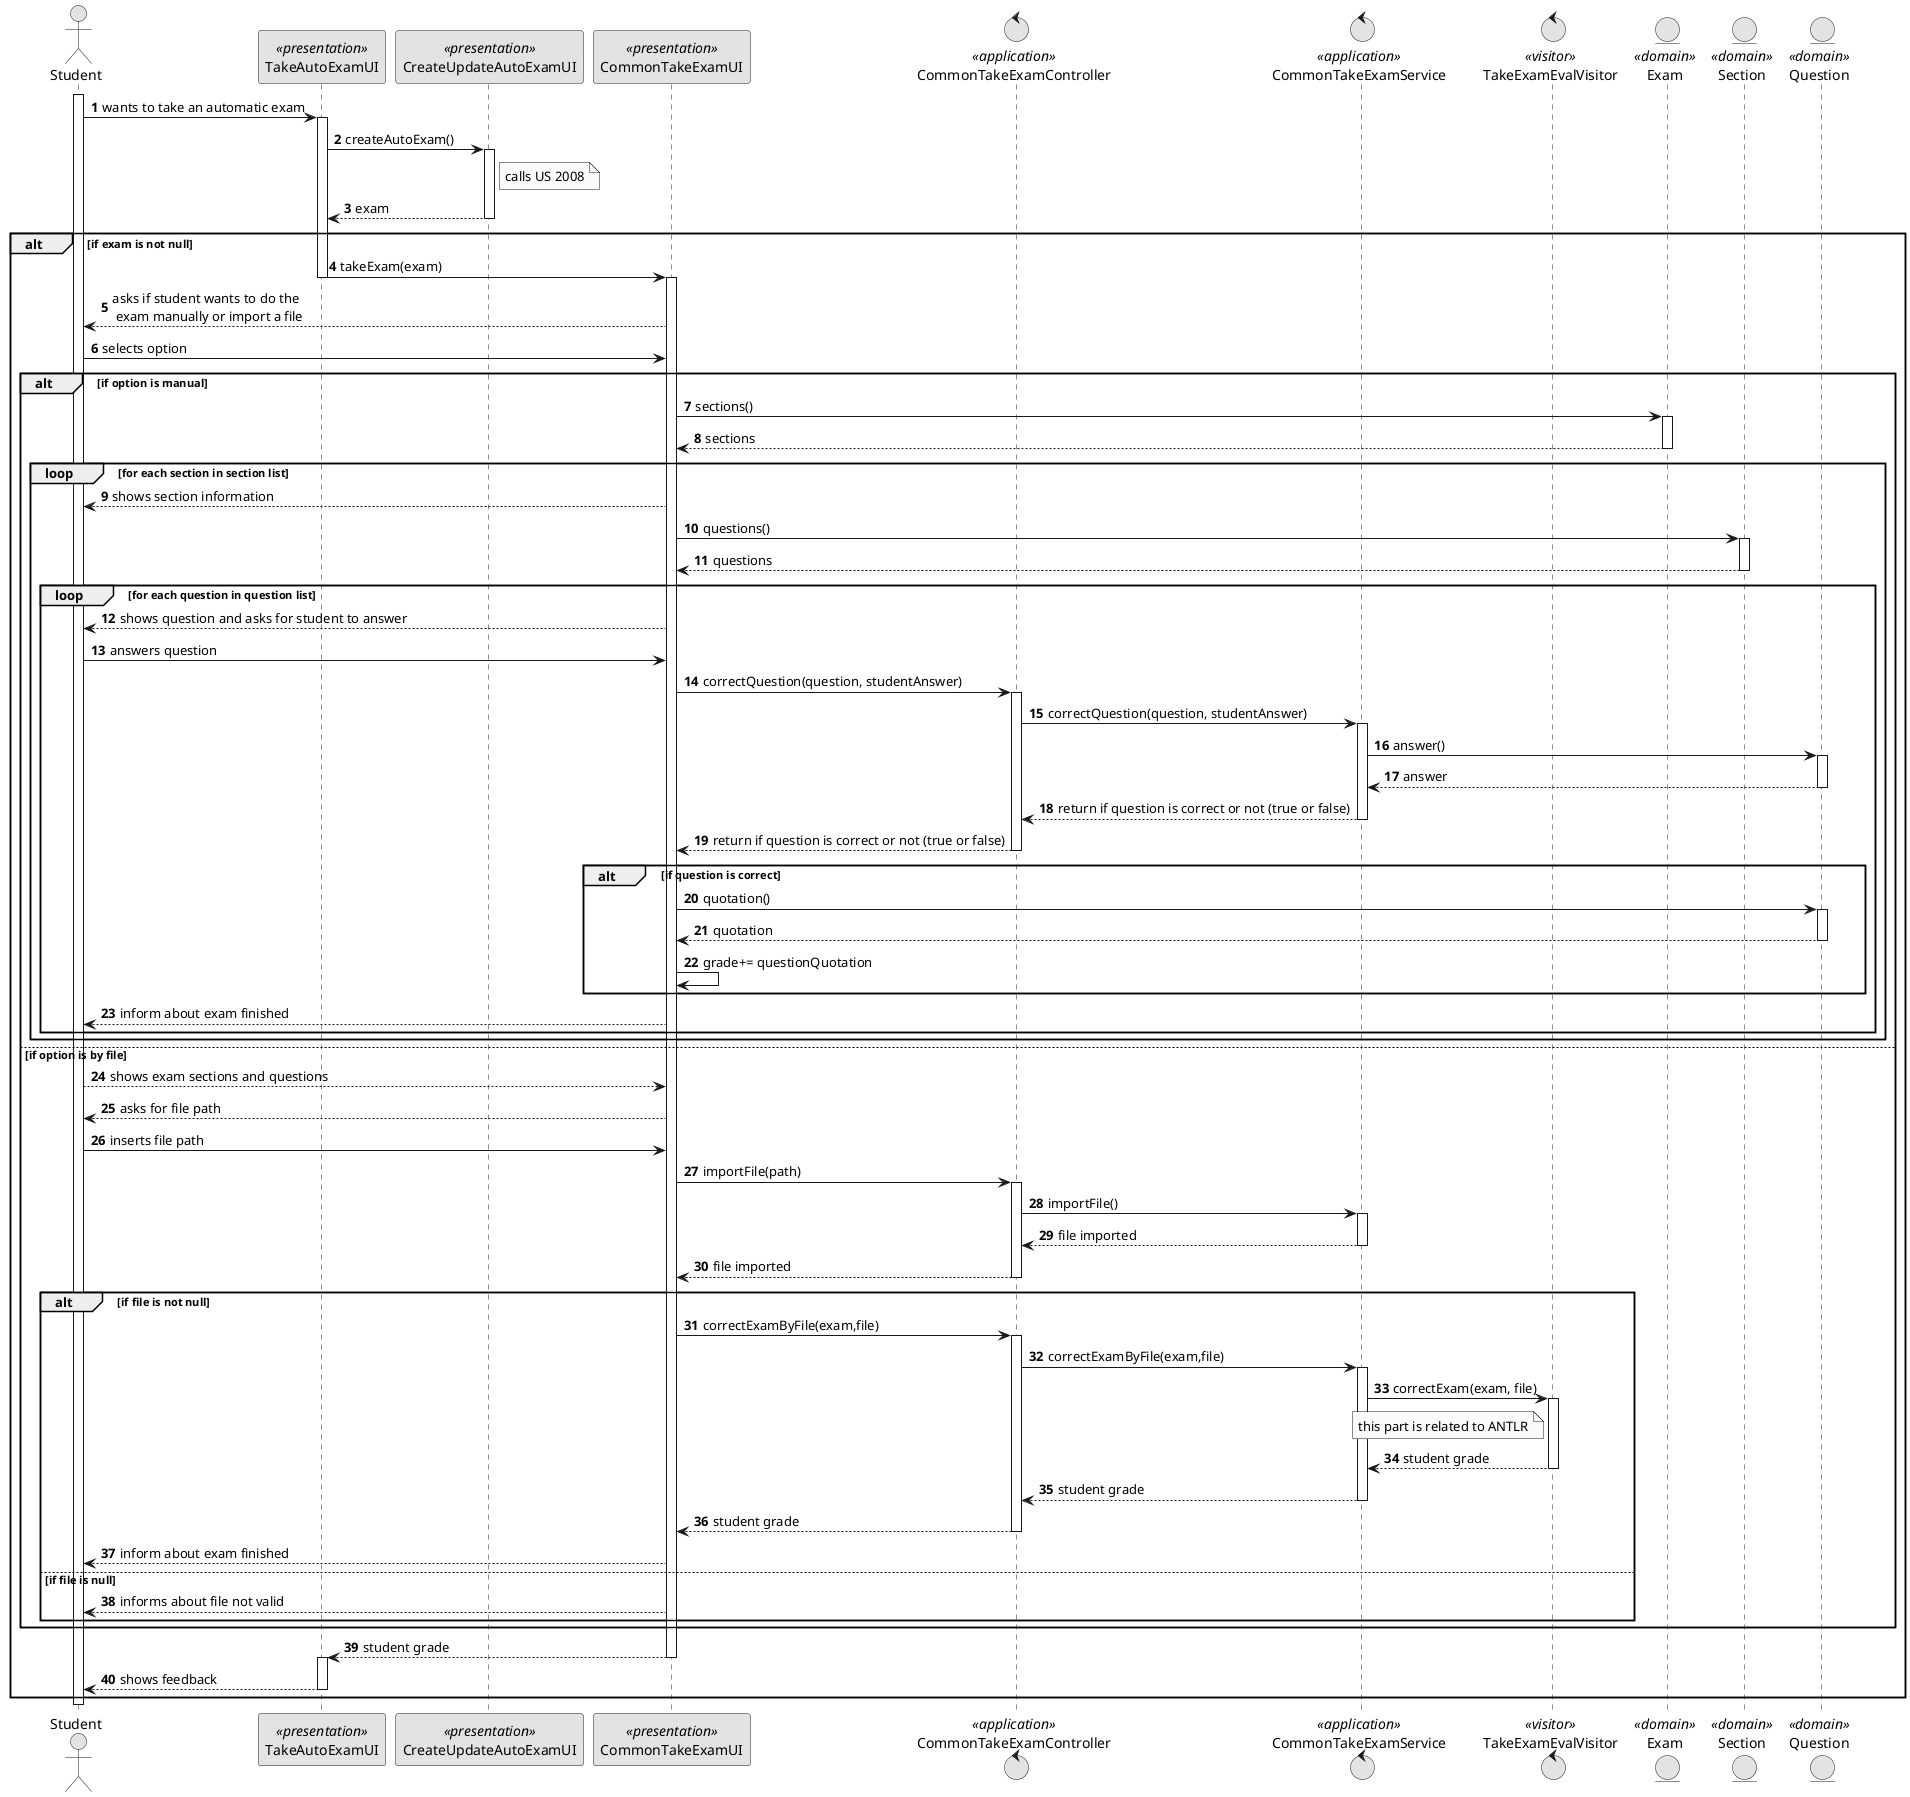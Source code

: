 @startuml
'http://plantuml.com/skinparam.html
skinparam monochrome true
skinparam packageStyle rect
skinparam defaultFontName FG Virgil
skinparam shadowing false

autonumber

actor Student as Actor
participant TakeAutoExamUI as UI <<presentation>>
participant CreateUpdateAutoExamUI as UI2 <<presentation>>
participant CommonTakeExamUI as CommonTakeExamUI <<presentation>>
control CommonTakeExamController as CommonTakeExamController <<application>>
control CommonTakeExamService as CommonTakeExamService <<application>>
control TakeExamEvalVisitor as TakeExamEvalVisitor <<visitor>>
entity Exam as Exam <<domain>>
entity Section as Section <<domain>>
entity Question as Question <<domain>>


activate Actor
    Actor -> UI : wants to take an automatic exam
    activate UI
    UI-> UI2 : createAutoExam()
    note right of UI2: calls US 2008
    activate UI2
    UI2 --> UI : exam
    deactivate UI2
    alt if exam is not null
        UI -> CommonTakeExamUI : takeExam(exam)
    deactivate UI
    activate CommonTakeExamUI
        CommonTakeExamUI --> Actor : asks if student wants to do the\n exam manually or import a file
        Actor -> CommonTakeExamUI : selects option
        alt if option is manual
            CommonTakeExamUI -> Exam : sections()
            activate Exam
                Exam --> CommonTakeExamUI : sections
            deactivate Exam
            loop for each section in section list
                CommonTakeExamUI --> Actor : shows section information
                CommonTakeExamUI -> Section : questions()
                activate Section
                    Section --> CommonTakeExamUI : questions
                deactivate Section
                loop for each question in question list
                    CommonTakeExamUI --> Actor : shows question and asks for student to answer
                    Actor -> CommonTakeExamUI : answers question
                    CommonTakeExamUI -> CommonTakeExamController : correctQuestion(question, studentAnswer)
                    activate CommonTakeExamController
                        CommonTakeExamController -> CommonTakeExamService : correctQuestion(question, studentAnswer)
                        activate CommonTakeExamService
                            CommonTakeExamService -> Question : answer()
                            activate Question
                                Question --> CommonTakeExamService : answer
                            deactivate Question
                            CommonTakeExamService --> CommonTakeExamController : return if question is correct or not (true or false)
                        deactivate CommonTakeExamService
                        CommonTakeExamController --> CommonTakeExamUI : return if question is correct or not (true or false)
                    deactivate CommonTakeExamController
                    alt if question is correct
                        CommonTakeExamUI -> Question : quotation()
                        activate Question
                            Question --> CommonTakeExamUI : quotation
                        deactivate Question
                        CommonTakeExamUI -> CommonTakeExamUI : grade+= questionQuotation
                    end
                    CommonTakeExamUI --> Actor : inform about exam finished
                end
            end
        else if option is by file
            CommonTakeExamUI <-- Actor : shows exam sections and questions
            CommonTakeExamUI --> Actor : asks for file path
            Actor -> CommonTakeExamUI : inserts file path
            CommonTakeExamUI -> CommonTakeExamController : importFile(path)
            activate CommonTakeExamController
                CommonTakeExamController -> CommonTakeExamService : importFile()
                activate CommonTakeExamService
                    CommonTakeExamService --> CommonTakeExamController : file imported
                deactivate CommonTakeExamService
                CommonTakeExamController --> CommonTakeExamUI : file imported
            deactivate CommonTakeExamController
            alt if file is not null
                CommonTakeExamUI -> CommonTakeExamController : correctExamByFile(exam,file)
                activate CommonTakeExamController
                    CommonTakeExamController -> CommonTakeExamService : correctExamByFile(exam,file)
                    activate CommonTakeExamService
                        CommonTakeExamService -> TakeExamEvalVisitor : correctExam(exam, file)
                        activate TakeExamEvalVisitor
                            note left of TakeExamEvalVisitor : this part is related to ANTLR
                            TakeExamEvalVisitor --> CommonTakeExamService : student grade
                        deactivate TakeExamEvalVisitor
                        CommonTakeExamService --> CommonTakeExamController : student grade
                    deactivate CommonTakeExamService
                    CommonTakeExamController --> CommonTakeExamUI : student grade
                deactivate CommonTakeExamController
                CommonTakeExamUI --> Actor : inform about exam finished
            else if file is null
                CommonTakeExamUI --> Actor : informs about file not valid
            end
        end
        CommonTakeExamUI --> UI : student grade
    deactivate CommonTakeExamUI
    activate UI
        UI --> Actor : shows feedback
    deactivate UI
    end
deactivate Actor

@enduml